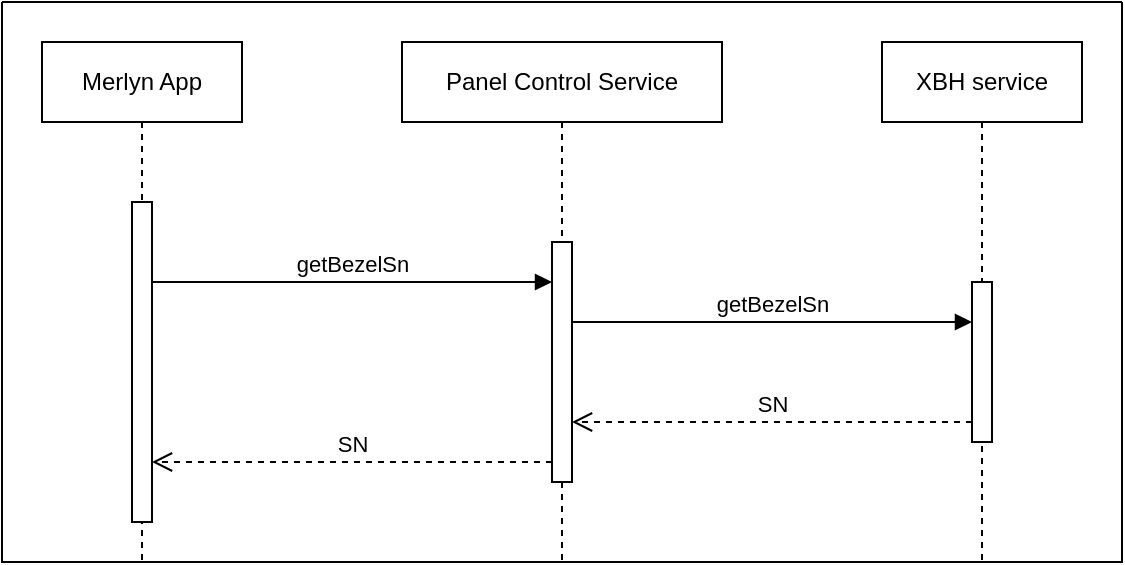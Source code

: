 <mxfile version="20.8.23" type="github">
  <diagram name="Page-1" id="9361dd3d-8414-5efd-6122-117bd74ce7a7">
    <mxGraphModel dx="1080" dy="654" grid="1" gridSize="10" guides="1" tooltips="1" connect="1" arrows="1" fold="1" page="0" pageScale="1.5" pageWidth="826" pageHeight="1169" background="none" math="0" shadow="0">
      <root>
        <mxCell id="0" />
        <mxCell id="1" parent="0" />
        <mxCell id="qZvEgowbLHBwkL_qQFjF-92" value="" style="swimlane;startSize=0;" vertex="1" parent="1">
          <mxGeometry width="560" height="280" as="geometry">
            <mxRectangle width="50" height="40" as="alternateBounds" />
          </mxGeometry>
        </mxCell>
        <mxCell id="qZvEgowbLHBwkL_qQFjF-94" value="Merlyn App" style="shape=umlLifeline;perimeter=lifelinePerimeter;whiteSpace=wrap;html=1;container=1;dropTarget=0;collapsible=0;recursiveResize=0;outlineConnect=0;portConstraint=eastwest;newEdgeStyle={&quot;edgeStyle&quot;:&quot;elbowEdgeStyle&quot;,&quot;elbow&quot;:&quot;vertical&quot;,&quot;curved&quot;:0,&quot;rounded&quot;:0};" vertex="1" parent="qZvEgowbLHBwkL_qQFjF-92">
          <mxGeometry x="20" y="20" width="100" height="260" as="geometry" />
        </mxCell>
        <mxCell id="qZvEgowbLHBwkL_qQFjF-97" value="" style="html=1;points=[];perimeter=orthogonalPerimeter;outlineConnect=0;targetShapes=umlLifeline;portConstraint=eastwest;newEdgeStyle={&quot;edgeStyle&quot;:&quot;elbowEdgeStyle&quot;,&quot;elbow&quot;:&quot;vertical&quot;,&quot;curved&quot;:0,&quot;rounded&quot;:0};" vertex="1" parent="qZvEgowbLHBwkL_qQFjF-94">
          <mxGeometry x="45" y="80" width="10" height="160" as="geometry" />
        </mxCell>
        <mxCell id="qZvEgowbLHBwkL_qQFjF-95" value="Panel Control Service" style="shape=umlLifeline;perimeter=lifelinePerimeter;whiteSpace=wrap;html=1;container=1;dropTarget=0;collapsible=0;recursiveResize=0;outlineConnect=0;portConstraint=eastwest;newEdgeStyle={&quot;edgeStyle&quot;:&quot;elbowEdgeStyle&quot;,&quot;elbow&quot;:&quot;vertical&quot;,&quot;curved&quot;:0,&quot;rounded&quot;:0};" vertex="1" parent="qZvEgowbLHBwkL_qQFjF-92">
          <mxGeometry x="200" y="20" width="160" height="260" as="geometry" />
        </mxCell>
        <mxCell id="qZvEgowbLHBwkL_qQFjF-98" value="" style="html=1;points=[];perimeter=orthogonalPerimeter;outlineConnect=0;targetShapes=umlLifeline;portConstraint=eastwest;newEdgeStyle={&quot;edgeStyle&quot;:&quot;elbowEdgeStyle&quot;,&quot;elbow&quot;:&quot;vertical&quot;,&quot;curved&quot;:0,&quot;rounded&quot;:0};" vertex="1" parent="qZvEgowbLHBwkL_qQFjF-95">
          <mxGeometry x="75" y="100" width="10" height="120" as="geometry" />
        </mxCell>
        <mxCell id="qZvEgowbLHBwkL_qQFjF-96" value="XBH service" style="shape=umlLifeline;perimeter=lifelinePerimeter;whiteSpace=wrap;html=1;container=1;dropTarget=0;collapsible=0;recursiveResize=0;outlineConnect=0;portConstraint=eastwest;newEdgeStyle={&quot;edgeStyle&quot;:&quot;elbowEdgeStyle&quot;,&quot;elbow&quot;:&quot;vertical&quot;,&quot;curved&quot;:0,&quot;rounded&quot;:0};" vertex="1" parent="qZvEgowbLHBwkL_qQFjF-92">
          <mxGeometry x="440" y="20" width="100" height="260" as="geometry" />
        </mxCell>
        <mxCell id="qZvEgowbLHBwkL_qQFjF-99" value="" style="html=1;points=[];perimeter=orthogonalPerimeter;outlineConnect=0;targetShapes=umlLifeline;portConstraint=eastwest;newEdgeStyle={&quot;edgeStyle&quot;:&quot;elbowEdgeStyle&quot;,&quot;elbow&quot;:&quot;vertical&quot;,&quot;curved&quot;:0,&quot;rounded&quot;:0};" vertex="1" parent="qZvEgowbLHBwkL_qQFjF-96">
          <mxGeometry x="45" y="120" width="10" height="80" as="geometry" />
        </mxCell>
        <mxCell id="qZvEgowbLHBwkL_qQFjF-100" value="getBezelSn" style="html=1;verticalAlign=bottom;endArrow=block;edgeStyle=elbowEdgeStyle;elbow=vertical;curved=0;rounded=0;" edge="1" parent="qZvEgowbLHBwkL_qQFjF-92">
          <mxGeometry width="80" relative="1" as="geometry">
            <mxPoint x="75" y="140" as="sourcePoint" />
            <mxPoint x="275" y="140" as="targetPoint" />
          </mxGeometry>
        </mxCell>
        <mxCell id="qZvEgowbLHBwkL_qQFjF-101" value="getBezelSn" style="html=1;verticalAlign=bottom;endArrow=block;edgeStyle=elbowEdgeStyle;elbow=vertical;curved=0;rounded=0;" edge="1" parent="qZvEgowbLHBwkL_qQFjF-92">
          <mxGeometry width="80" relative="1" as="geometry">
            <mxPoint x="285" y="160" as="sourcePoint" />
            <mxPoint x="485" y="160" as="targetPoint" />
          </mxGeometry>
        </mxCell>
        <mxCell id="qZvEgowbLHBwkL_qQFjF-102" value="SN" style="html=1;verticalAlign=bottom;endArrow=open;dashed=1;endSize=8;edgeStyle=elbowEdgeStyle;elbow=vertical;curved=0;rounded=0;" edge="1" parent="qZvEgowbLHBwkL_qQFjF-92">
          <mxGeometry relative="1" as="geometry">
            <mxPoint x="485" y="210" as="sourcePoint" />
            <mxPoint x="285" y="210" as="targetPoint" />
          </mxGeometry>
        </mxCell>
        <mxCell id="qZvEgowbLHBwkL_qQFjF-103" value="SN" style="html=1;verticalAlign=bottom;endArrow=open;dashed=1;endSize=8;edgeStyle=elbowEdgeStyle;elbow=vertical;curved=0;rounded=0;" edge="1" parent="qZvEgowbLHBwkL_qQFjF-92">
          <mxGeometry relative="1" as="geometry">
            <mxPoint x="275" y="230" as="sourcePoint" />
            <mxPoint x="75" y="230" as="targetPoint" />
          </mxGeometry>
        </mxCell>
      </root>
    </mxGraphModel>
  </diagram>
</mxfile>

